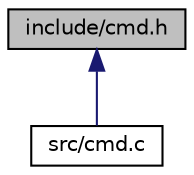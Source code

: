 digraph "include/cmd.h"
{
 // LATEX_PDF_SIZE
  edge [fontname="Helvetica",fontsize="10",labelfontname="Helvetica",labelfontsize="10"];
  node [fontname="Helvetica",fontsize="10",shape=record];
  Node1 [label="include/cmd.h",height=0.2,width=0.4,color="black", fillcolor="grey75", style="filled", fontcolor="black",tooltip="Ficheiro de cabeçalho para teste dos comandos do sistema SETR Mini-Projeto."];
  Node1 -> Node2 [dir="back",color="midnightblue",fontsize="10",style="solid",fontname="Helvetica"];
  Node2 [label="src/cmd.c",height=0.2,width=0.4,color="black", fillcolor="white", style="filled",URL="$cmd_8c.html",tooltip="Ficheiro para teste dos comandos do sistema SETR Mini-Projeto."];
}
